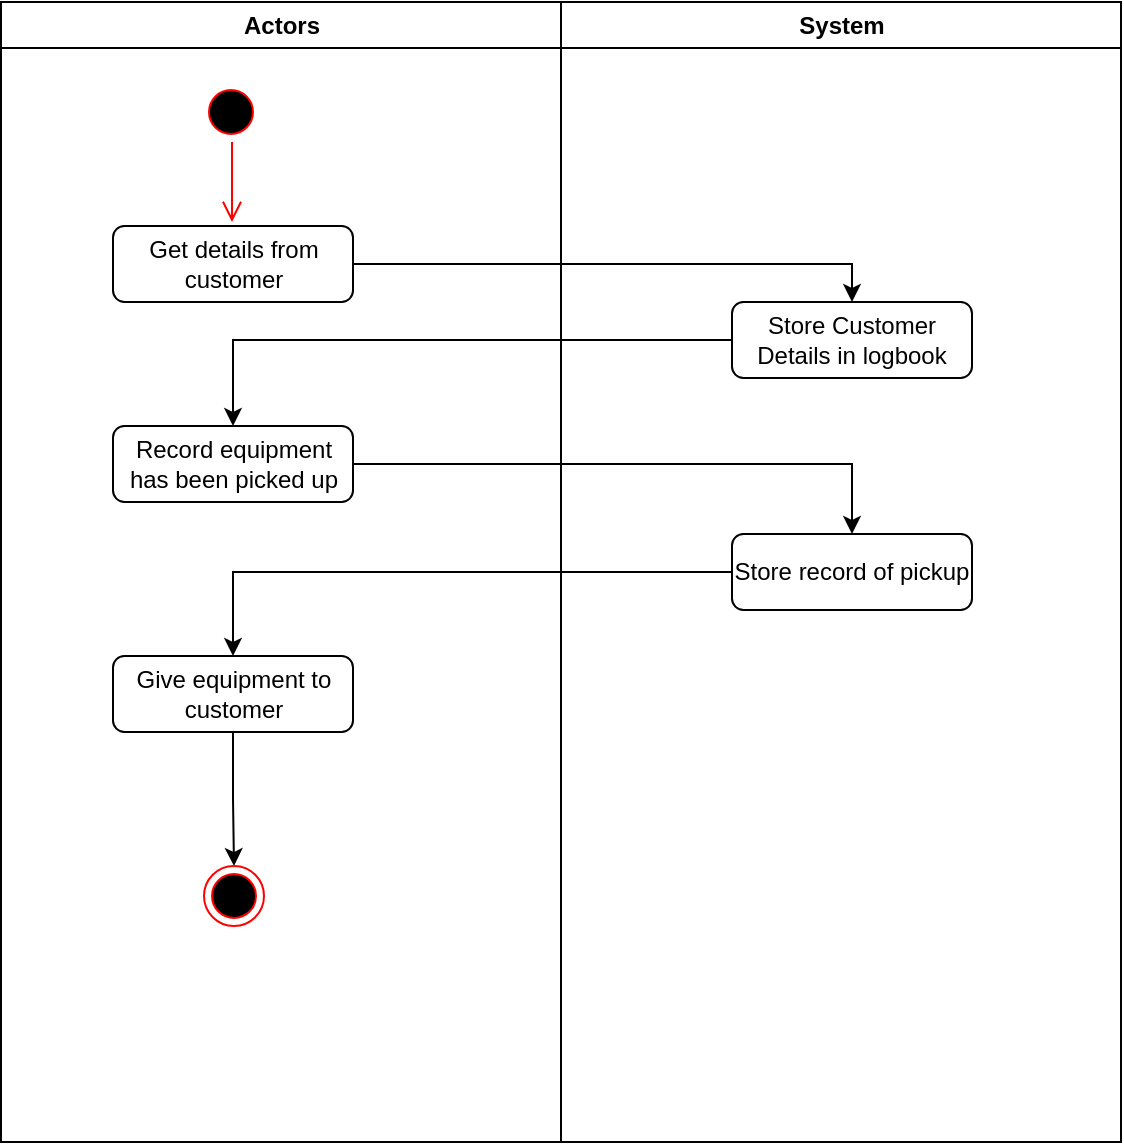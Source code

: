 <mxfile version="10.6.1" type="github"><diagram name="Page-1" id="e7e014a7-5840-1c2e-5031-d8a46d1fe8dd"><mxGraphModel dx="1394" dy="715" grid="1" gridSize="10" guides="1" tooltips="1" connect="1" arrows="1" fold="1" page="1" pageScale="1" pageWidth="1169" pageHeight="826" background="#ffffff" math="0" shadow="0"><root><mxCell id="0"/><mxCell id="1" parent="0"/><mxCell id="2" value="Actors" style="swimlane;whiteSpace=wrap" parent="1" vertex="1"><mxGeometry x="164.5" y="128" width="280" height="570" as="geometry"/></mxCell><mxCell id="5" value="" style="ellipse;shape=startState;fillColor=#000000;strokeColor=#ff0000;" parent="2" vertex="1"><mxGeometry x="100" y="40" width="30" height="30" as="geometry"/></mxCell><mxCell id="6" value="" style="edgeStyle=elbowEdgeStyle;elbow=horizontal;verticalAlign=bottom;endArrow=open;endSize=8;strokeColor=#FF0000;endFill=1;rounded=0" parent="2" source="5" edge="1"><mxGeometry x="100" y="40" as="geometry"><mxPoint x="115.5" y="110" as="targetPoint"/></mxGeometry></mxCell><mxCell id="rQMlNJAcU1ArBo7KM-Jo-41" value="Get details from customer" style="rounded=1;whiteSpace=wrap;html=1;" vertex="1" parent="2"><mxGeometry x="56" y="112" width="120" height="38" as="geometry"/></mxCell><mxCell id="rQMlNJAcU1ArBo7KM-Jo-44" value="Record equipment has been picked up" style="rounded=1;whiteSpace=wrap;html=1;" vertex="1" parent="2"><mxGeometry x="56" y="212" width="120" height="38" as="geometry"/></mxCell><mxCell id="rQMlNJAcU1ArBo7KM-Jo-51" style="edgeStyle=orthogonalEdgeStyle;rounded=0;orthogonalLoop=1;jettySize=auto;html=1;exitX=0.5;exitY=1;exitDx=0;exitDy=0;entryX=0.5;entryY=0;entryDx=0;entryDy=0;" edge="1" parent="2" source="rQMlNJAcU1ArBo7KM-Jo-48" target="rQMlNJAcU1ArBo7KM-Jo-50"><mxGeometry relative="1" as="geometry"/></mxCell><mxCell id="rQMlNJAcU1ArBo7KM-Jo-48" value="Give equipment to customer" style="rounded=1;whiteSpace=wrap;html=1;" vertex="1" parent="2"><mxGeometry x="56" y="327" width="120" height="38" as="geometry"/></mxCell><mxCell id="rQMlNJAcU1ArBo7KM-Jo-50" value="" style="ellipse;html=1;shape=endState;fillColor=#000000;strokeColor=#ff0000;" vertex="1" parent="2"><mxGeometry x="101.5" y="432" width="30" height="30" as="geometry"/></mxCell><mxCell id="3" value="System" style="swimlane;whiteSpace=wrap" parent="1" vertex="1"><mxGeometry x="444.5" y="128" width="280" height="570" as="geometry"/></mxCell><mxCell id="rQMlNJAcU1ArBo7KM-Jo-42" value="Store Customer Details in logbook" style="rounded=1;whiteSpace=wrap;html=1;" vertex="1" parent="3"><mxGeometry x="85.5" y="150" width="120" height="38" as="geometry"/></mxCell><mxCell id="rQMlNJAcU1ArBo7KM-Jo-46" value="Store record of pickup" style="rounded=1;whiteSpace=wrap;html=1;" vertex="1" parent="3"><mxGeometry x="85.5" y="266" width="120" height="38" as="geometry"/></mxCell><mxCell id="rQMlNJAcU1ArBo7KM-Jo-43" value="" style="edgeStyle=orthogonalEdgeStyle;rounded=0;orthogonalLoop=1;jettySize=auto;html=1;" edge="1" parent="1" source="rQMlNJAcU1ArBo7KM-Jo-41" target="rQMlNJAcU1ArBo7KM-Jo-42"><mxGeometry relative="1" as="geometry"><Array as="points"><mxPoint x="590" y="259"/></Array></mxGeometry></mxCell><mxCell id="rQMlNJAcU1ArBo7KM-Jo-45" value="" style="edgeStyle=orthogonalEdgeStyle;rounded=0;orthogonalLoop=1;jettySize=auto;html=1;" edge="1" parent="1" source="rQMlNJAcU1ArBo7KM-Jo-42" target="rQMlNJAcU1ArBo7KM-Jo-44"><mxGeometry relative="1" as="geometry"/></mxCell><mxCell id="rQMlNJAcU1ArBo7KM-Jo-47" value="" style="edgeStyle=orthogonalEdgeStyle;rounded=0;orthogonalLoop=1;jettySize=auto;html=1;" edge="1" parent="1" source="rQMlNJAcU1ArBo7KM-Jo-44" target="rQMlNJAcU1ArBo7KM-Jo-46"><mxGeometry relative="1" as="geometry"><Array as="points"><mxPoint x="590" y="359"/></Array></mxGeometry></mxCell><mxCell id="rQMlNJAcU1ArBo7KM-Jo-49" value="" style="edgeStyle=orthogonalEdgeStyle;rounded=0;orthogonalLoop=1;jettySize=auto;html=1;" edge="1" parent="1" source="rQMlNJAcU1ArBo7KM-Jo-46" target="rQMlNJAcU1ArBo7KM-Jo-48"><mxGeometry relative="1" as="geometry"/></mxCell></root></mxGraphModel></diagram></mxfile>